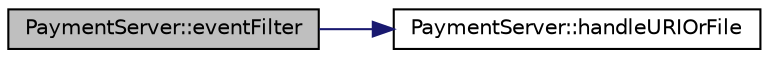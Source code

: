 digraph "PaymentServer::eventFilter"
{
  edge [fontname="Helvetica",fontsize="10",labelfontname="Helvetica",labelfontsize="10"];
  node [fontname="Helvetica",fontsize="10",shape=record];
  rankdir="LR";
  Node4 [label="PaymentServer::eventFilter",height=0.2,width=0.4,color="black", fillcolor="grey75", style="filled", fontcolor="black"];
  Node4 -> Node5 [color="midnightblue",fontsize="10",style="solid",fontname="Helvetica"];
  Node5 [label="PaymentServer::handleURIOrFile",height=0.2,width=0.4,color="black", fillcolor="white", style="filled",URL="$class_payment_server.html#adf4f844b3ce7f053690fd9260210640d"];
}
